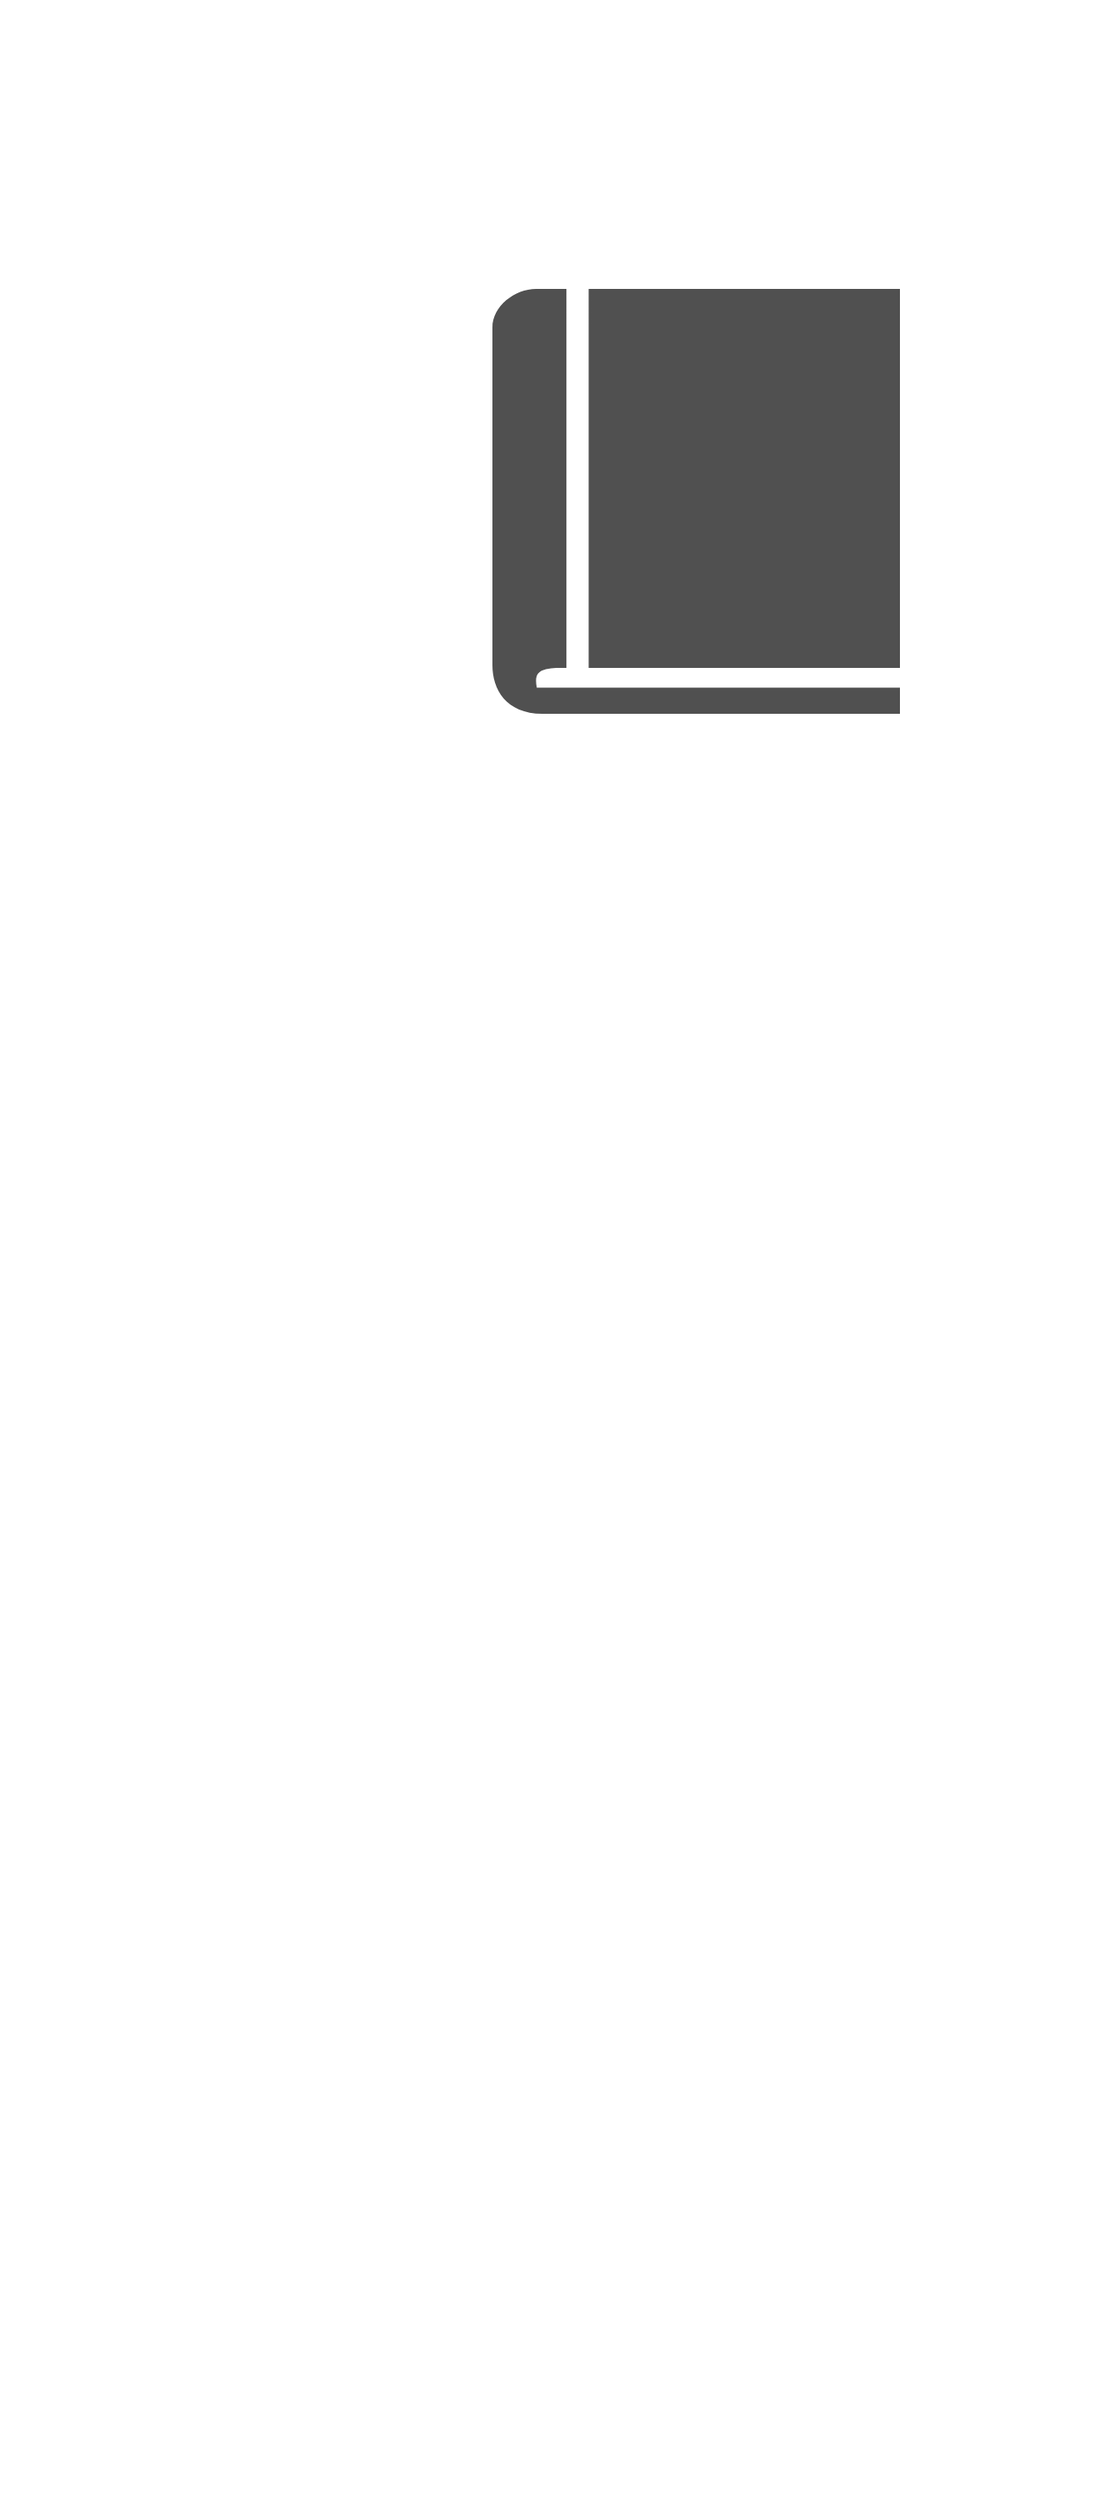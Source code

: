 <mxfile version="12.7.9" type="github">
  <diagram id="WiVYyASMApcOHzH862Ry" name="Page-1">
    <mxGraphModel dx="1108" dy="457" grid="1" gridSize="10" guides="1" tooltips="1" connect="1" arrows="1" fold="1" page="1" pageScale="1" pageWidth="827" pageHeight="1169" math="0" shadow="0">
      <root>
        <mxCell id="0" />
        <mxCell id="1" parent="0" />
        <mxCell id="VKGSj6JhafN2UkIxccSY-3" value="" style="shape=image;html=1;verticalAlign=top;verticalLabelPosition=bottom;labelBackgroundColor=#ffffff;imageAspect=0;aspect=fixed;image=https://cdn4.iconfinder.com/data/icons/modern-education-and-knowledge-power-1/512/507_internet__school__web__education-256.png;" parent="1" vertex="1">
          <mxGeometry x="130" y="60" width="220" height="220" as="geometry" />
        </mxCell>
        <mxCell id="VKGSj6JhafN2UkIxccSY-4" value="" style="pointerEvents=1;shadow=0;dashed=0;html=1;strokeColor=none;fillColor=#505050;labelPosition=center;verticalLabelPosition=bottom;verticalAlign=top;outlineConnect=0;align=center;shape=mxgraph.office.concepts.book_journal;" parent="1" vertex="1">
          <mxGeometry x="390" y="180" width="240" height="250" as="geometry" />
        </mxCell>
        <mxCell id="VKGSj6JhafN2UkIxccSY-5" value="" style="shape=image;html=1;verticalAlign=top;verticalLabelPosition=bottom;labelBackgroundColor=#ffffff;imageAspect=0;aspect=fixed;image=https://cdn2.iconfinder.com/data/icons/picol-vector/32/book_text-128.png" parent="1" vertex="1">
          <mxGeometry x="100" y="310" width="128" height="128" as="geometry" />
        </mxCell>
        <mxCell id="VKGSj6JhafN2UkIxccSY-6" value="" style="shape=image;html=1;verticalAlign=top;verticalLabelPosition=bottom;labelBackgroundColor=#ffffff;imageAspect=0;aspect=fixed;image=https://cdn1.iconfinder.com/data/icons/education-filled-outline-8/64/Education-Filled_23-256.png;" parent="1" vertex="1">
          <mxGeometry x="500" y="10" width="248" height="248" as="geometry" />
        </mxCell>
        <mxCell id="jBt68wYeYOiQFLOaobZZ-1" value="" style="shape=image;html=1;verticalAlign=top;verticalLabelPosition=bottom;labelBackgroundColor=#ffffff;imageAspect=0;aspect=fixed;image=https://cdn4.iconfinder.com/data/icons/flat-brand-logo-2/512/wordpress-512.png;" vertex="1" parent="1">
          <mxGeometry x="190" y="470" width="520" height="520" as="geometry" />
        </mxCell>
        <mxCell id="jBt68wYeYOiQFLOaobZZ-2" value="" style="shape=image;html=1;verticalAlign=top;verticalLabelPosition=bottom;labelBackgroundColor=#ffffff;imageAspect=0;aspect=fixed;image=https://cdn4.iconfinder.com/data/icons/flat-brand-logo-2/512/wordpress-512.png;" vertex="1" parent="1">
          <mxGeometry x="120" y="960" width="520" height="520" as="geometry" />
        </mxCell>
      </root>
    </mxGraphModel>
  </diagram>
</mxfile>
